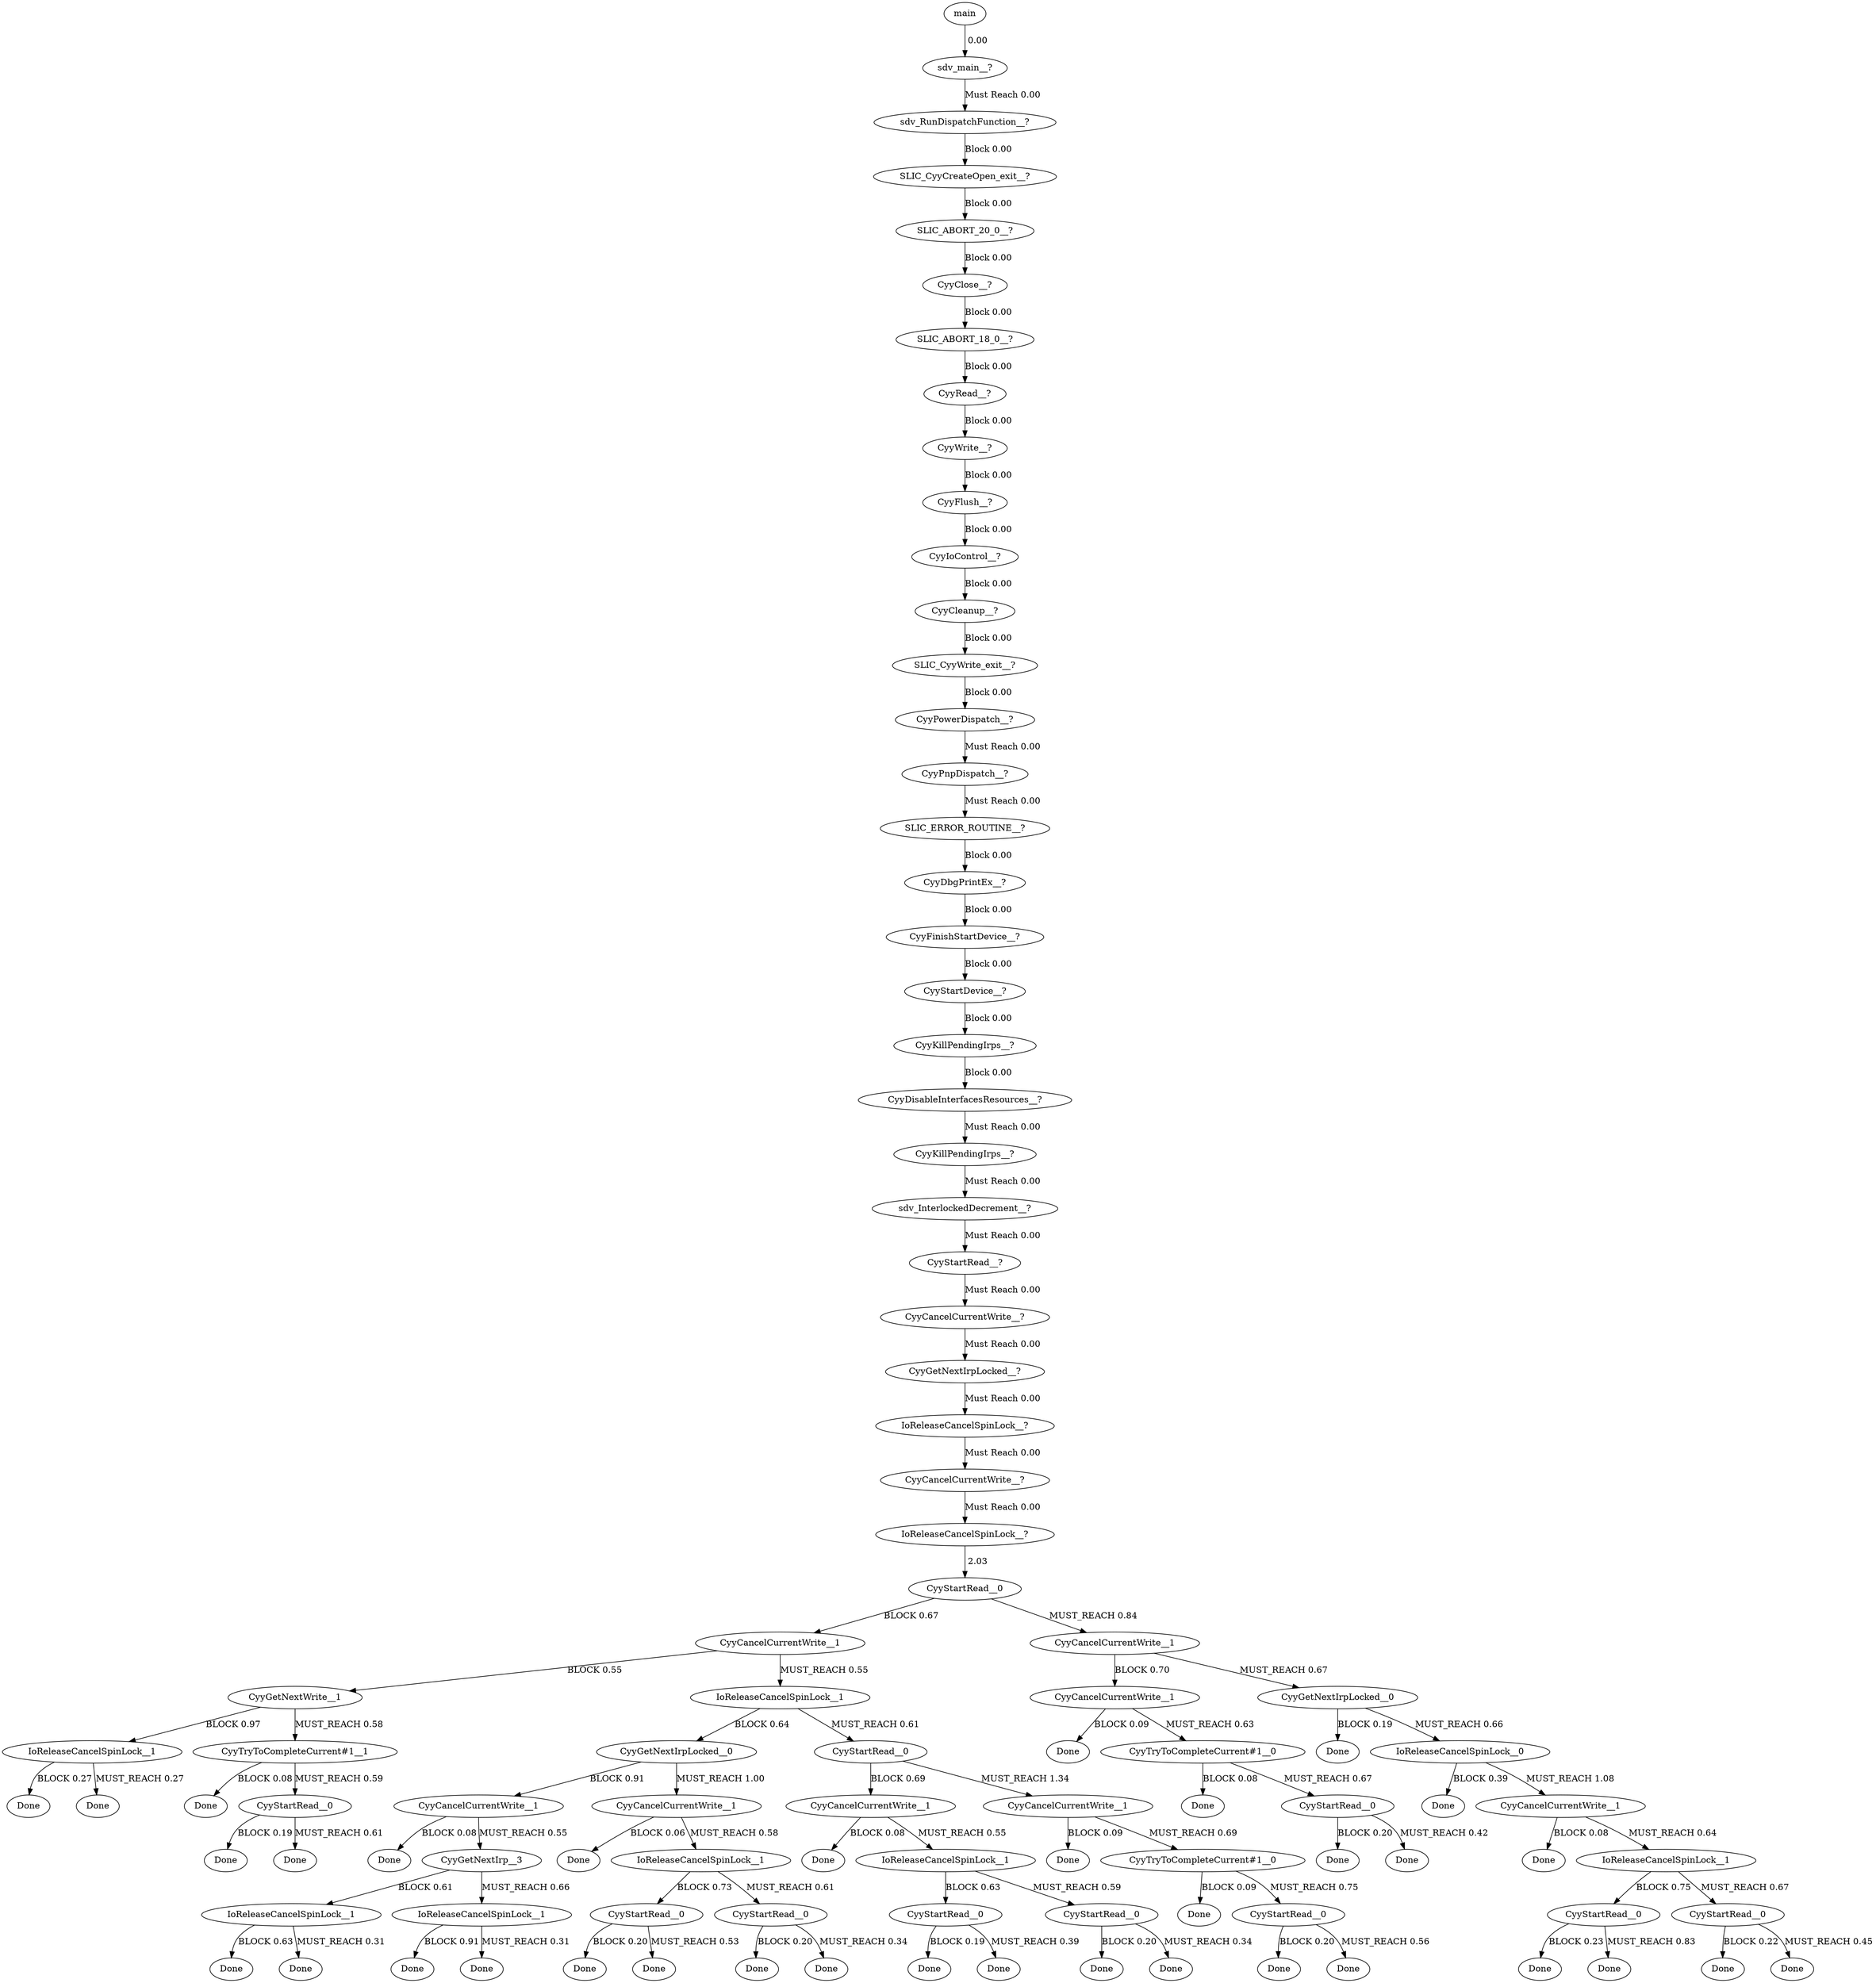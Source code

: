 digraph TG {
0 [label="main"]
1 [label="sdv_main__?"]
2 [label="sdv_RunDispatchFunction__?"]
3 [label="SLIC_CyyCreateOpen_exit__?"]
4 [label="SLIC_ABORT_20_0__?"]
5 [label="CyyClose__?"]
6 [label="SLIC_ABORT_18_0__?"]
7 [label="CyyRead__?"]
8 [label="CyyWrite__?"]
9 [label="CyyFlush__?"]
10 [label="CyyIoControl__?"]
11 [label="CyyCleanup__?"]
12 [label="SLIC_CyyWrite_exit__?"]
13 [label="CyyPowerDispatch__?"]
14 [label="CyyPnpDispatch__?"]
15 [label="SLIC_ERROR_ROUTINE__?"]
16 [label="CyyDbgPrintEx__?"]
17 [label="CyyFinishStartDevice__?"]
18 [label="CyyStartDevice__?"]
19 [label="CyyKillPendingIrps__?"]
20 [label="CyyDisableInterfacesResources__?"]
21 [label="CyyKillPendingIrps__?"]
22 [label="sdv_InterlockedDecrement__?"]
23 [label="CyyStartRead__?"]
24 [label="CyyCancelCurrentWrite__?"]
25 [label="CyyGetNextIrpLocked__?"]
26 [label="IoReleaseCancelSpinLock__?"]
27 [label="CyyCancelCurrentWrite__?"]
28 [label="IoReleaseCancelSpinLock__?"]
29 [label="CyyStartRead__0"]
30 [label="CyyCancelCurrentWrite__1"]
31 [label="CyyGetNextWrite__1"]
32 [label="IoReleaseCancelSpinLock__1"]
33 [label="Done"]
34 [label="Done"]
35 [label="CyyTryToCompleteCurrent#1__1"]
36 [label="Done"]
37 [label="CyyStartRead__0"]
38 [label="Done"]
39 [label="Done"]
40 [label="IoReleaseCancelSpinLock__1"]
41 [label="CyyGetNextIrpLocked__0"]
42 [label="CyyCancelCurrentWrite__1"]
43 [label="Done"]
44 [label="CyyGetNextIrp__3"]
45 [label="IoReleaseCancelSpinLock__1"]
46 [label="Done"]
47 [label="Done"]
48 [label="IoReleaseCancelSpinLock__1"]
49 [label="Done"]
50 [label="Done"]
51 [label="CyyCancelCurrentWrite__1"]
52 [label="Done"]
53 [label="IoReleaseCancelSpinLock__1"]
54 [label="CyyStartRead__0"]
55 [label="Done"]
56 [label="Done"]
57 [label="CyyStartRead__0"]
58 [label="Done"]
59 [label="Done"]
60 [label="CyyStartRead__0"]
61 [label="CyyCancelCurrentWrite__1"]
62 [label="Done"]
63 [label="IoReleaseCancelSpinLock__1"]
64 [label="CyyStartRead__0"]
65 [label="Done"]
66 [label="Done"]
67 [label="CyyStartRead__0"]
68 [label="Done"]
69 [label="Done"]
70 [label="CyyCancelCurrentWrite__1"]
71 [label="Done"]
72 [label="CyyTryToCompleteCurrent#1__0"]
73 [label="Done"]
74 [label="CyyStartRead__0"]
75 [label="Done"]
76 [label="Done"]
77 [label="CyyCancelCurrentWrite__1"]
78 [label="CyyCancelCurrentWrite__1"]
79 [label="Done"]
80 [label="CyyTryToCompleteCurrent#1__0"]
81 [label="Done"]
82 [label="CyyStartRead__0"]
83 [label="Done"]
84 [label="Done"]
85 [label="CyyGetNextIrpLocked__0"]
86 [label="Done"]
87 [label="IoReleaseCancelSpinLock__0"]
88 [label="Done"]
89 [label="CyyCancelCurrentWrite__1"]
90 [label="Done"]
91 [label="IoReleaseCancelSpinLock__1"]
92 [label="CyyStartRead__0"]
93 [label="Done"]
94 [label="Done"]
95 [label="CyyStartRead__0"]
96 [label="Done"]
97 [label="Done"]
0 -> 1 [label=" 0.00"]
1 -> 2 [label="Must Reach 0.00"]
2 -> 3 [label="Block 0.00"]
3 -> 4 [label="Block 0.00"]
4 -> 5 [label="Block 0.00"]
5 -> 6 [label="Block 0.00"]
6 -> 7 [label="Block 0.00"]
7 -> 8 [label="Block 0.00"]
8 -> 9 [label="Block 0.00"]
9 -> 10 [label="Block 0.00"]
10 -> 11 [label="Block 0.00"]
11 -> 12 [label="Block 0.00"]
12 -> 13 [label="Block 0.00"]
13 -> 14 [label="Must Reach 0.00"]
14 -> 15 [label="Must Reach 0.00"]
15 -> 16 [label="Block 0.00"]
16 -> 17 [label="Block 0.00"]
17 -> 18 [label="Block 0.00"]
18 -> 19 [label="Block 0.00"]
19 -> 20 [label="Block 0.00"]
20 -> 21 [label="Must Reach 0.00"]
21 -> 22 [label="Must Reach 0.00"]
22 -> 23 [label="Must Reach 0.00"]
23 -> 24 [label="Must Reach 0.00"]
24 -> 25 [label="Must Reach 0.00"]
25 -> 26 [label="Must Reach 0.00"]
26 -> 27 [label="Must Reach 0.00"]
27 -> 28 [label="Must Reach 0.00"]
28 -> 29 [label=" 2.03"]
29 -> 30 [label="BLOCK 0.67"]
29 -> 77 [label="MUST_REACH 0.84"]
30 -> 31 [label="BLOCK 0.55"]
30 -> 40 [label="MUST_REACH 0.55"]
31 -> 32 [label="BLOCK 0.97"]
31 -> 35 [label="MUST_REACH 0.58"]
32 -> 33 [label="BLOCK 0.27"]
32 -> 34 [label="MUST_REACH 0.27"]
35 -> 36 [label="BLOCK 0.08"]
35 -> 37 [label="MUST_REACH 0.59"]
37 -> 38 [label="BLOCK 0.19"]
37 -> 39 [label="MUST_REACH 0.61"]
40 -> 41 [label="BLOCK 0.64"]
40 -> 60 [label="MUST_REACH 0.61"]
41 -> 42 [label="BLOCK 0.91"]
41 -> 51 [label="MUST_REACH 1.00"]
42 -> 43 [label="BLOCK 0.08"]
42 -> 44 [label="MUST_REACH 0.55"]
44 -> 45 [label="BLOCK 0.61"]
44 -> 48 [label="MUST_REACH 0.66"]
45 -> 46 [label="BLOCK 0.63"]
45 -> 47 [label="MUST_REACH 0.31"]
48 -> 49 [label="BLOCK 0.91"]
48 -> 50 [label="MUST_REACH 0.31"]
51 -> 52 [label="BLOCK 0.06"]
51 -> 53 [label="MUST_REACH 0.58"]
53 -> 54 [label="BLOCK 0.73"]
53 -> 57 [label="MUST_REACH 0.61"]
54 -> 55 [label="BLOCK 0.20"]
54 -> 56 [label="MUST_REACH 0.53"]
57 -> 58 [label="BLOCK 0.20"]
57 -> 59 [label="MUST_REACH 0.34"]
60 -> 61 [label="BLOCK 0.69"]
60 -> 70 [label="MUST_REACH 1.34"]
61 -> 62 [label="BLOCK 0.08"]
61 -> 63 [label="MUST_REACH 0.55"]
63 -> 64 [label="BLOCK 0.63"]
63 -> 67 [label="MUST_REACH 0.59"]
64 -> 65 [label="BLOCK 0.19"]
64 -> 66 [label="MUST_REACH 0.39"]
67 -> 68 [label="BLOCK 0.20"]
67 -> 69 [label="MUST_REACH 0.34"]
70 -> 71 [label="BLOCK 0.09"]
70 -> 72 [label="MUST_REACH 0.69"]
72 -> 73 [label="BLOCK 0.09"]
72 -> 74 [label="MUST_REACH 0.75"]
74 -> 75 [label="BLOCK 0.20"]
74 -> 76 [label="MUST_REACH 0.56"]
77 -> 78 [label="BLOCK 0.70"]
77 -> 85 [label="MUST_REACH 0.67"]
78 -> 79 [label="BLOCK 0.09"]
78 -> 80 [label="MUST_REACH 0.63"]
80 -> 81 [label="BLOCK 0.08"]
80 -> 82 [label="MUST_REACH 0.67"]
82 -> 83 [label="BLOCK 0.20"]
82 -> 84 [label="MUST_REACH 0.42"]
85 -> 86 [label="BLOCK 0.19"]
85 -> 87 [label="MUST_REACH 0.66"]
87 -> 88 [label="BLOCK 0.39"]
87 -> 89 [label="MUST_REACH 1.08"]
89 -> 90 [label="BLOCK 0.08"]
89 -> 91 [label="MUST_REACH 0.64"]
91 -> 92 [label="BLOCK 0.75"]
91 -> 95 [label="MUST_REACH 0.67"]
92 -> 93 [label="BLOCK 0.23"]
92 -> 94 [label="MUST_REACH 0.83"]
95 -> 96 [label="BLOCK 0.22"]
95 -> 97 [label="MUST_REACH 0.45"]
}
